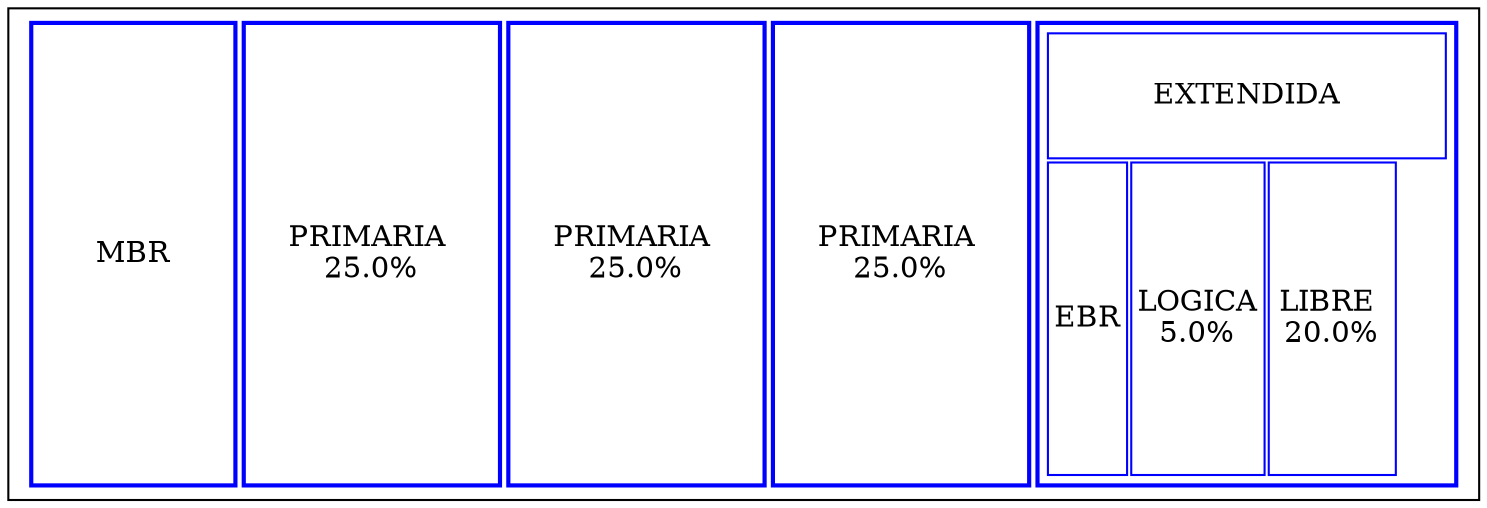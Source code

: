 digraph G{

tbl [
    shape=box
    label=<
<table border='0' cellborder='2' width='600' height="200" color='blue'>
<tr>
<td height='200' width='100'> MBR </td>
<td height='200' width='125.0'>PRIMARIA <br/>25.0%</td>
<td height='200' width='125.0'>PRIMARIA <br/>25.0%</td>
<td height='200' width='125.0'>PRIMARIA <br/>25.0%</td>
<td  height='200' width='25.0'>
     <table border='0'  height='200' WIDTH='25.0' cellborder='1'>
<tr><td height='60' colspan='15'>EXTENDIDA</td>  </tr>
 <tr>
<td height='140'>EBR</td>
<td height='140'>LOGICA<br/>5.0%</td>
<td height='150'>LIBRE <br/> 20.0% </td>
</tr>
 </table>
 </td>
</tr> 
 </table> 
>];

}